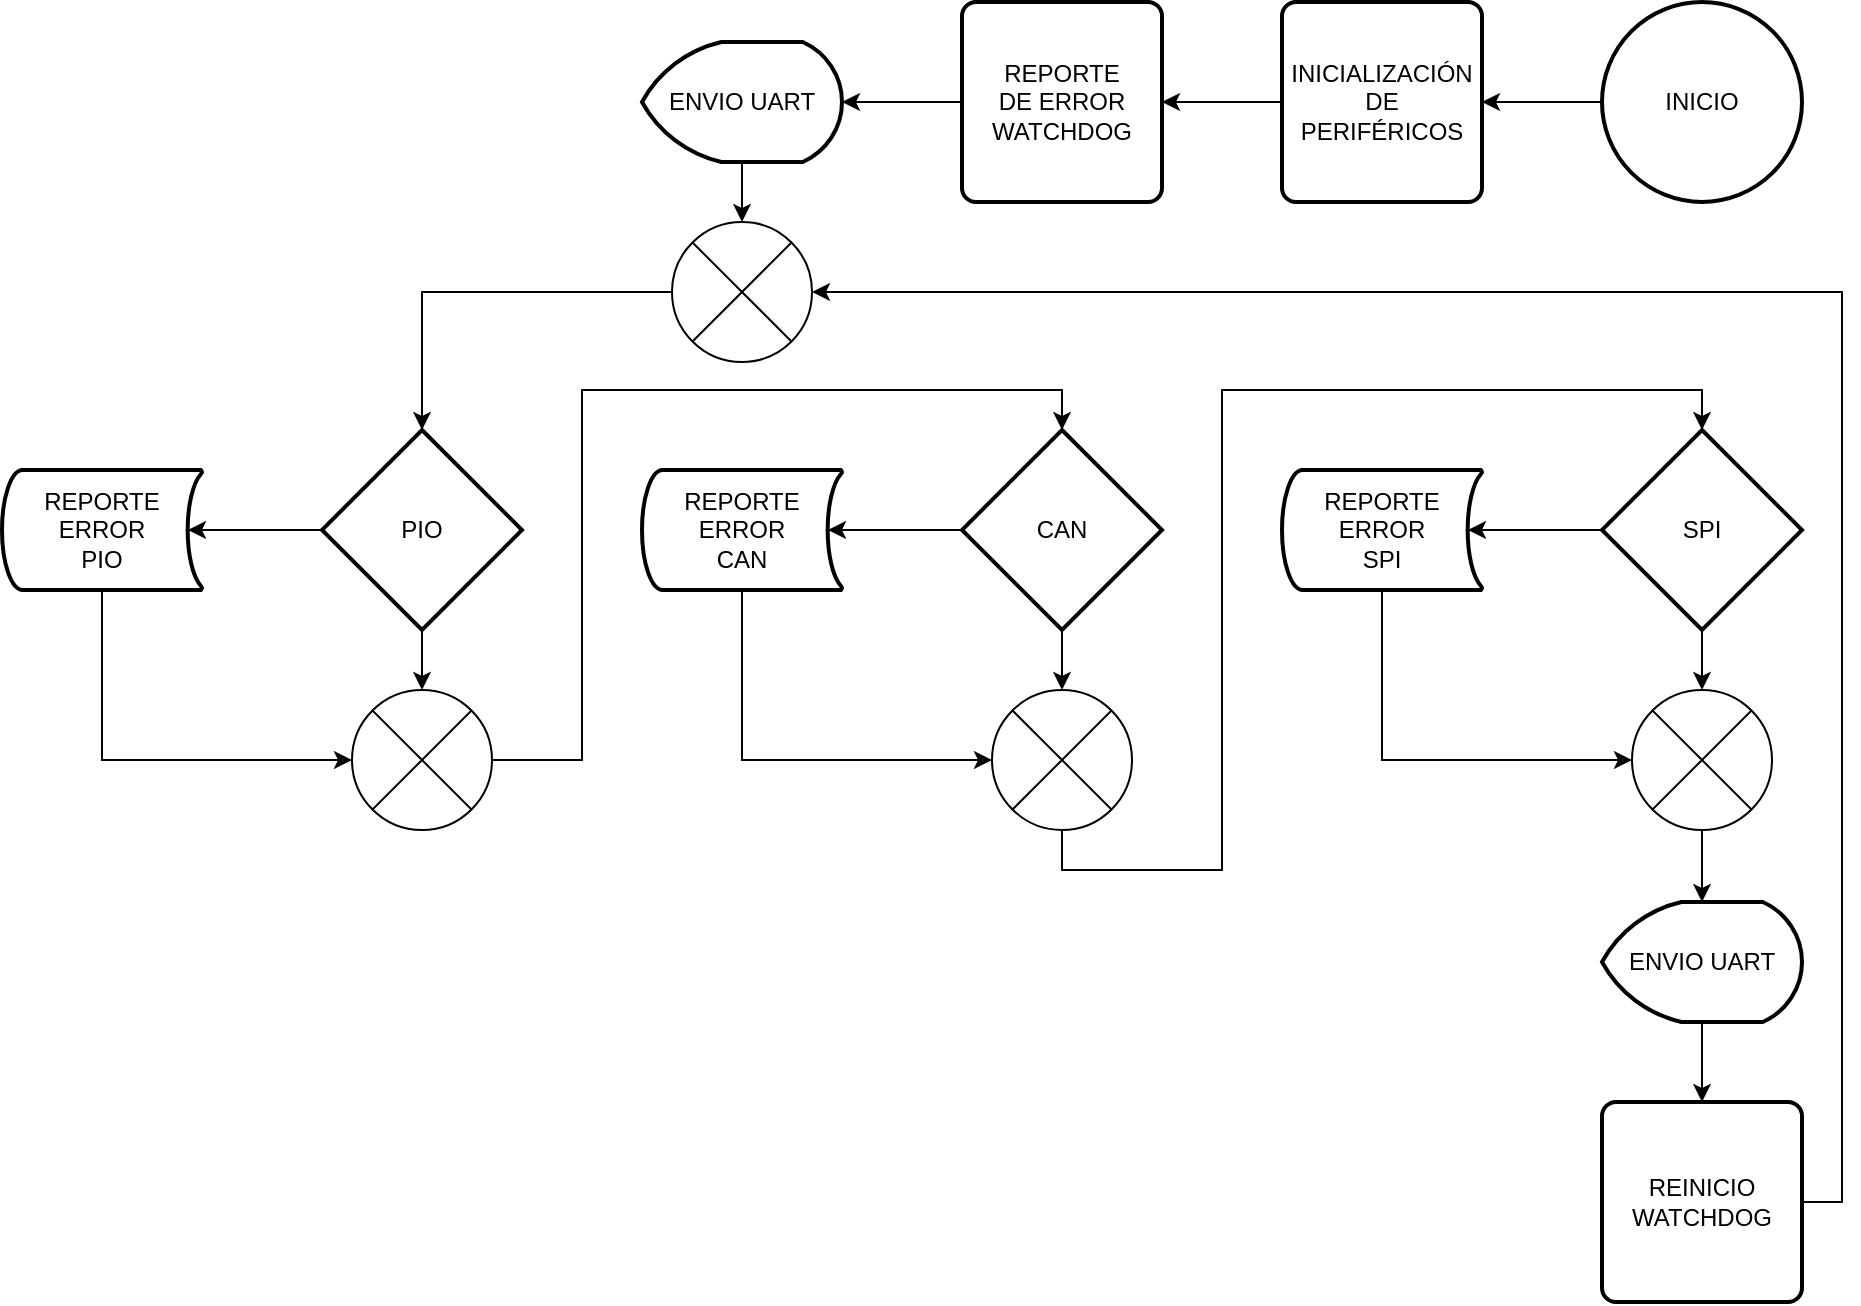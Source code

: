 <mxfile version="18.0.0" type="device"><diagram id="fPN3TaRxC34Nh6Cp19bA" name="Page-1"><mxGraphModel dx="1736" dy="858" grid="1" gridSize="10" guides="1" tooltips="1" connect="1" arrows="1" fold="1" page="1" pageScale="1" pageWidth="1169" pageHeight="827" math="0" shadow="0"><root><mxCell id="0"/><mxCell id="1" parent="0"/><mxCell id="JW1_5qMunw-wC9yqI5Fl-46" style="edgeStyle=orthogonalEdgeStyle;rounded=0;orthogonalLoop=1;jettySize=auto;html=1;exitX=0;exitY=0.5;exitDx=0;exitDy=0;exitPerimeter=0;entryX=1;entryY=0.5;entryDx=0;entryDy=0;" edge="1" parent="1" source="JW1_5qMunw-wC9yqI5Fl-5" target="JW1_5qMunw-wC9yqI5Fl-6"><mxGeometry relative="1" as="geometry"/></mxCell><mxCell id="JW1_5qMunw-wC9yqI5Fl-5" value="INICIO" style="strokeWidth=2;html=1;shape=mxgraph.flowchart.start_2;whiteSpace=wrap;" vertex="1" parent="1"><mxGeometry x="925" y="100" width="100" height="100" as="geometry"/></mxCell><mxCell id="JW1_5qMunw-wC9yqI5Fl-47" style="edgeStyle=orthogonalEdgeStyle;rounded=0;orthogonalLoop=1;jettySize=auto;html=1;exitX=0;exitY=0.5;exitDx=0;exitDy=0;entryX=1;entryY=0.5;entryDx=0;entryDy=0;" edge="1" parent="1" source="JW1_5qMunw-wC9yqI5Fl-6" target="JW1_5qMunw-wC9yqI5Fl-7"><mxGeometry relative="1" as="geometry"/></mxCell><mxCell id="JW1_5qMunw-wC9yqI5Fl-6" value="&lt;div&gt;INICIALIZACIÓN&lt;/div&gt;&lt;div&gt;DE&lt;/div&gt;&lt;div&gt;PERIFÉRICOS&lt;br&gt;&lt;/div&gt;" style="rounded=1;whiteSpace=wrap;html=1;absoluteArcSize=1;arcSize=14;strokeWidth=2;" vertex="1" parent="1"><mxGeometry x="765" y="100" width="100" height="100" as="geometry"/></mxCell><mxCell id="JW1_5qMunw-wC9yqI5Fl-48" style="edgeStyle=orthogonalEdgeStyle;rounded=0;orthogonalLoop=1;jettySize=auto;html=1;exitX=0;exitY=0.5;exitDx=0;exitDy=0;entryX=1;entryY=0.5;entryDx=0;entryDy=0;entryPerimeter=0;" edge="1" parent="1" source="JW1_5qMunw-wC9yqI5Fl-7" target="JW1_5qMunw-wC9yqI5Fl-9"><mxGeometry relative="1" as="geometry"/></mxCell><mxCell id="JW1_5qMunw-wC9yqI5Fl-7" value="&lt;div&gt;REPORTE&lt;/div&gt;&lt;div&gt;DE ERROR&lt;/div&gt;&lt;div&gt;WATCHDOG&lt;br&gt;&lt;/div&gt;" style="rounded=1;whiteSpace=wrap;html=1;absoluteArcSize=1;arcSize=14;strokeWidth=2;" vertex="1" parent="1"><mxGeometry x="605" y="100" width="100" height="100" as="geometry"/></mxCell><mxCell id="JW1_5qMunw-wC9yqI5Fl-27" style="edgeStyle=orthogonalEdgeStyle;rounded=0;orthogonalLoop=1;jettySize=auto;html=1;exitX=0.5;exitY=1;exitDx=0;exitDy=0;exitPerimeter=0;entryX=0.5;entryY=0;entryDx=0;entryDy=0;entryPerimeter=0;" edge="1" parent="1" source="JW1_5qMunw-wC9yqI5Fl-9" target="JW1_5qMunw-wC9yqI5Fl-26"><mxGeometry relative="1" as="geometry"/></mxCell><mxCell id="JW1_5qMunw-wC9yqI5Fl-9" value="ENVIO UART" style="strokeWidth=2;html=1;shape=mxgraph.flowchart.display;whiteSpace=wrap;" vertex="1" parent="1"><mxGeometry x="445" y="120" width="100" height="60" as="geometry"/></mxCell><mxCell id="JW1_5qMunw-wC9yqI5Fl-15" style="edgeStyle=orthogonalEdgeStyle;rounded=0;orthogonalLoop=1;jettySize=auto;html=1;exitX=0;exitY=0.5;exitDx=0;exitDy=0;exitPerimeter=0;entryX=0.93;entryY=0.5;entryDx=0;entryDy=0;entryPerimeter=0;" edge="1" parent="1" source="JW1_5qMunw-wC9yqI5Fl-13" target="JW1_5qMunw-wC9yqI5Fl-14"><mxGeometry relative="1" as="geometry"/></mxCell><mxCell id="JW1_5qMunw-wC9yqI5Fl-23" style="edgeStyle=orthogonalEdgeStyle;rounded=0;orthogonalLoop=1;jettySize=auto;html=1;exitX=0.5;exitY=1;exitDx=0;exitDy=0;exitPerimeter=0;" edge="1" parent="1" source="JW1_5qMunw-wC9yqI5Fl-13" target="JW1_5qMunw-wC9yqI5Fl-22"><mxGeometry relative="1" as="geometry"/></mxCell><mxCell id="JW1_5qMunw-wC9yqI5Fl-13" value="PIO" style="strokeWidth=2;html=1;shape=mxgraph.flowchart.decision;whiteSpace=wrap;" vertex="1" parent="1"><mxGeometry x="285" y="314" width="100" height="100" as="geometry"/></mxCell><mxCell id="JW1_5qMunw-wC9yqI5Fl-24" style="edgeStyle=orthogonalEdgeStyle;rounded=0;orthogonalLoop=1;jettySize=auto;html=1;exitX=0.5;exitY=1;exitDx=0;exitDy=0;exitPerimeter=0;entryX=0;entryY=0.5;entryDx=0;entryDy=0;entryPerimeter=0;" edge="1" parent="1" source="JW1_5qMunw-wC9yqI5Fl-14" target="JW1_5qMunw-wC9yqI5Fl-22"><mxGeometry relative="1" as="geometry"/></mxCell><mxCell id="JW1_5qMunw-wC9yqI5Fl-14" value="&lt;div&gt;REPORTE&lt;/div&gt;&lt;div&gt;ERROR&lt;/div&gt;&lt;div&gt;PIO&lt;br&gt;&lt;/div&gt;" style="strokeWidth=2;html=1;shape=mxgraph.flowchart.stored_data;whiteSpace=wrap;" vertex="1" parent="1"><mxGeometry x="125" y="334" width="100" height="60" as="geometry"/></mxCell><mxCell id="JW1_5qMunw-wC9yqI5Fl-30" style="edgeStyle=orthogonalEdgeStyle;rounded=0;orthogonalLoop=1;jettySize=auto;html=1;exitX=0.5;exitY=1;exitDx=0;exitDy=0;exitPerimeter=0;entryX=0.5;entryY=0;entryDx=0;entryDy=0;entryPerimeter=0;" edge="1" parent="1" source="JW1_5qMunw-wC9yqI5Fl-17" target="JW1_5qMunw-wC9yqI5Fl-29"><mxGeometry relative="1" as="geometry"/></mxCell><mxCell id="JW1_5qMunw-wC9yqI5Fl-34" style="edgeStyle=orthogonalEdgeStyle;rounded=0;orthogonalLoop=1;jettySize=auto;html=1;exitX=0;exitY=0.5;exitDx=0;exitDy=0;exitPerimeter=0;entryX=0.93;entryY=0.5;entryDx=0;entryDy=0;entryPerimeter=0;" edge="1" parent="1" source="JW1_5qMunw-wC9yqI5Fl-17" target="JW1_5qMunw-wC9yqI5Fl-18"><mxGeometry relative="1" as="geometry"/></mxCell><mxCell id="JW1_5qMunw-wC9yqI5Fl-17" value="CAN" style="strokeWidth=2;html=1;shape=mxgraph.flowchart.decision;whiteSpace=wrap;" vertex="1" parent="1"><mxGeometry x="605" y="314" width="100" height="100" as="geometry"/></mxCell><mxCell id="JW1_5qMunw-wC9yqI5Fl-49" style="edgeStyle=orthogonalEdgeStyle;rounded=0;orthogonalLoop=1;jettySize=auto;html=1;exitX=0.5;exitY=1;exitDx=0;exitDy=0;exitPerimeter=0;entryX=0;entryY=0.5;entryDx=0;entryDy=0;entryPerimeter=0;" edge="1" parent="1" source="JW1_5qMunw-wC9yqI5Fl-18" target="JW1_5qMunw-wC9yqI5Fl-29"><mxGeometry relative="1" as="geometry"/></mxCell><mxCell id="JW1_5qMunw-wC9yqI5Fl-18" value="&lt;div&gt;REPORTE&lt;/div&gt;&lt;div&gt;ERROR&lt;/div&gt;&lt;div&gt;CAN&lt;br&gt;&lt;/div&gt;" style="strokeWidth=2;html=1;shape=mxgraph.flowchart.stored_data;whiteSpace=wrap;" vertex="1" parent="1"><mxGeometry x="445" y="334" width="100" height="60" as="geometry"/></mxCell><mxCell id="JW1_5qMunw-wC9yqI5Fl-19" style="edgeStyle=orthogonalEdgeStyle;rounded=0;orthogonalLoop=1;jettySize=auto;html=1;exitX=0;exitY=0.5;exitDx=0;exitDy=0;exitPerimeter=0;entryX=0.93;entryY=0.5;entryDx=0;entryDy=0;entryPerimeter=0;" edge="1" parent="1" source="JW1_5qMunw-wC9yqI5Fl-20" target="JW1_5qMunw-wC9yqI5Fl-21"><mxGeometry relative="1" as="geometry"/></mxCell><mxCell id="JW1_5qMunw-wC9yqI5Fl-37" style="edgeStyle=orthogonalEdgeStyle;rounded=0;orthogonalLoop=1;jettySize=auto;html=1;exitX=0.5;exitY=1;exitDx=0;exitDy=0;exitPerimeter=0;entryX=0.5;entryY=0;entryDx=0;entryDy=0;entryPerimeter=0;" edge="1" parent="1" source="JW1_5qMunw-wC9yqI5Fl-20" target="JW1_5qMunw-wC9yqI5Fl-36"><mxGeometry relative="1" as="geometry"/></mxCell><mxCell id="JW1_5qMunw-wC9yqI5Fl-20" value="SPI" style="strokeWidth=2;html=1;shape=mxgraph.flowchart.decision;whiteSpace=wrap;" vertex="1" parent="1"><mxGeometry x="925" y="314" width="100" height="100" as="geometry"/></mxCell><mxCell id="JW1_5qMunw-wC9yqI5Fl-39" style="edgeStyle=orthogonalEdgeStyle;rounded=0;orthogonalLoop=1;jettySize=auto;html=1;exitX=0.5;exitY=1;exitDx=0;exitDy=0;exitPerimeter=0;entryX=0;entryY=0.5;entryDx=0;entryDy=0;entryPerimeter=0;" edge="1" parent="1" source="JW1_5qMunw-wC9yqI5Fl-21" target="JW1_5qMunw-wC9yqI5Fl-36"><mxGeometry relative="1" as="geometry"/></mxCell><mxCell id="JW1_5qMunw-wC9yqI5Fl-21" value="&lt;div&gt;REPORTE&lt;/div&gt;&lt;div&gt;ERROR&lt;/div&gt;SPI" style="strokeWidth=2;html=1;shape=mxgraph.flowchart.stored_data;whiteSpace=wrap;" vertex="1" parent="1"><mxGeometry x="765" y="334" width="100" height="60" as="geometry"/></mxCell><mxCell id="JW1_5qMunw-wC9yqI5Fl-35" style="edgeStyle=orthogonalEdgeStyle;rounded=0;orthogonalLoop=1;jettySize=auto;html=1;exitX=1;exitY=0.5;exitDx=0;exitDy=0;exitPerimeter=0;entryX=0.5;entryY=0;entryDx=0;entryDy=0;entryPerimeter=0;" edge="1" parent="1" source="JW1_5qMunw-wC9yqI5Fl-22" target="JW1_5qMunw-wC9yqI5Fl-17"><mxGeometry relative="1" as="geometry"><Array as="points"><mxPoint x="415" y="479"/><mxPoint x="415" y="294"/><mxPoint x="655" y="294"/></Array></mxGeometry></mxCell><mxCell id="JW1_5qMunw-wC9yqI5Fl-22" value="" style="verticalLabelPosition=bottom;verticalAlign=top;html=1;shape=mxgraph.flowchart.or;" vertex="1" parent="1"><mxGeometry x="300" y="444" width="70" height="70" as="geometry"/></mxCell><mxCell id="JW1_5qMunw-wC9yqI5Fl-32" style="edgeStyle=orthogonalEdgeStyle;rounded=0;orthogonalLoop=1;jettySize=auto;html=1;exitX=0;exitY=0.5;exitDx=0;exitDy=0;exitPerimeter=0;entryX=0.5;entryY=0;entryDx=0;entryDy=0;entryPerimeter=0;" edge="1" parent="1" source="JW1_5qMunw-wC9yqI5Fl-26" target="JW1_5qMunw-wC9yqI5Fl-13"><mxGeometry relative="1" as="geometry"/></mxCell><mxCell id="JW1_5qMunw-wC9yqI5Fl-26" value="" style="verticalLabelPosition=bottom;verticalAlign=top;html=1;shape=mxgraph.flowchart.or;" vertex="1" parent="1"><mxGeometry x="460" y="210" width="70" height="70" as="geometry"/></mxCell><mxCell id="JW1_5qMunw-wC9yqI5Fl-40" style="edgeStyle=orthogonalEdgeStyle;rounded=0;orthogonalLoop=1;jettySize=auto;html=1;exitX=0.5;exitY=1;exitDx=0;exitDy=0;exitPerimeter=0;entryX=0.5;entryY=0;entryDx=0;entryDy=0;entryPerimeter=0;" edge="1" parent="1" source="JW1_5qMunw-wC9yqI5Fl-29" target="JW1_5qMunw-wC9yqI5Fl-20"><mxGeometry relative="1" as="geometry"><Array as="points"><mxPoint x="655" y="534"/><mxPoint x="735" y="534"/><mxPoint x="735" y="294"/><mxPoint x="975" y="294"/></Array></mxGeometry></mxCell><mxCell id="JW1_5qMunw-wC9yqI5Fl-29" value="" style="verticalLabelPosition=bottom;verticalAlign=top;html=1;shape=mxgraph.flowchart.or;" vertex="1" parent="1"><mxGeometry x="620" y="444" width="70" height="70" as="geometry"/></mxCell><mxCell id="JW1_5qMunw-wC9yqI5Fl-43" style="edgeStyle=orthogonalEdgeStyle;rounded=0;orthogonalLoop=1;jettySize=auto;html=1;exitX=0.5;exitY=1;exitDx=0;exitDy=0;exitPerimeter=0;entryX=0.5;entryY=0;entryDx=0;entryDy=0;entryPerimeter=0;" edge="1" parent="1" source="JW1_5qMunw-wC9yqI5Fl-36" target="JW1_5qMunw-wC9yqI5Fl-41"><mxGeometry relative="1" as="geometry"/></mxCell><mxCell id="JW1_5qMunw-wC9yqI5Fl-36" value="" style="verticalLabelPosition=bottom;verticalAlign=top;html=1;shape=mxgraph.flowchart.or;" vertex="1" parent="1"><mxGeometry x="940" y="444" width="70" height="70" as="geometry"/></mxCell><mxCell id="JW1_5qMunw-wC9yqI5Fl-44" style="edgeStyle=orthogonalEdgeStyle;rounded=0;orthogonalLoop=1;jettySize=auto;html=1;exitX=0.5;exitY=1;exitDx=0;exitDy=0;exitPerimeter=0;entryX=0.5;entryY=0;entryDx=0;entryDy=0;" edge="1" parent="1" source="JW1_5qMunw-wC9yqI5Fl-41" target="JW1_5qMunw-wC9yqI5Fl-42"><mxGeometry relative="1" as="geometry"/></mxCell><mxCell id="JW1_5qMunw-wC9yqI5Fl-41" value="ENVIO UART" style="strokeWidth=2;html=1;shape=mxgraph.flowchart.display;whiteSpace=wrap;" vertex="1" parent="1"><mxGeometry x="925" y="550" width="100" height="60" as="geometry"/></mxCell><mxCell id="JW1_5qMunw-wC9yqI5Fl-45" style="edgeStyle=orthogonalEdgeStyle;rounded=0;orthogonalLoop=1;jettySize=auto;html=1;exitX=1;exitY=0.5;exitDx=0;exitDy=0;entryX=1;entryY=0.5;entryDx=0;entryDy=0;entryPerimeter=0;" edge="1" parent="1" source="JW1_5qMunw-wC9yqI5Fl-42" target="JW1_5qMunw-wC9yqI5Fl-26"><mxGeometry relative="1" as="geometry"/></mxCell><mxCell id="JW1_5qMunw-wC9yqI5Fl-42" value="&lt;div&gt;REINICIO&lt;/div&gt;&lt;div&gt;WATCHDOG&lt;br&gt;&lt;/div&gt;" style="rounded=1;whiteSpace=wrap;html=1;absoluteArcSize=1;arcSize=14;strokeWidth=2;" vertex="1" parent="1"><mxGeometry x="925" y="650" width="100" height="100" as="geometry"/></mxCell></root></mxGraphModel></diagram></mxfile>